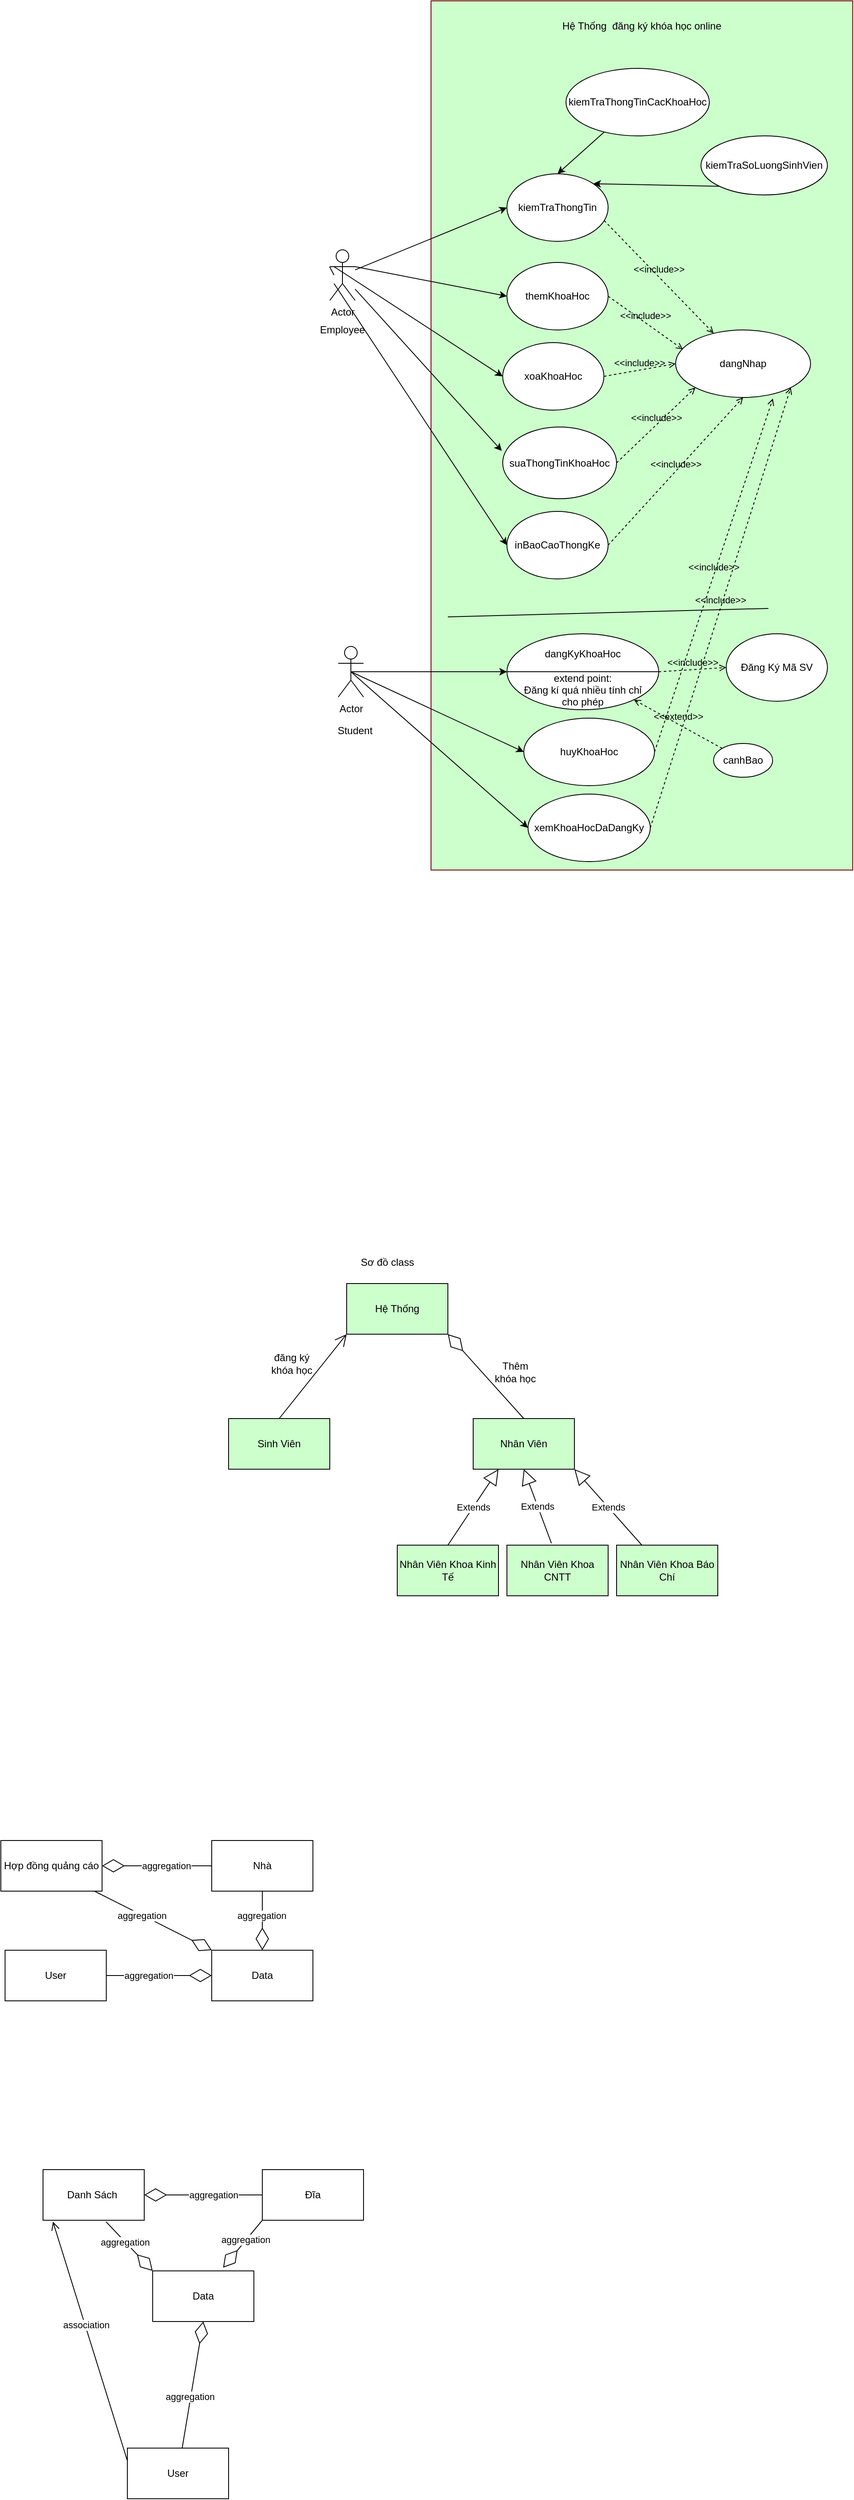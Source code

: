 <mxfile version="16.5.1" type="device"><diagram id="lB1h-7lxpASH3OdDRsPz" name="Page-1"><mxGraphModel dx="1212" dy="1742" grid="1" gridSize="10" guides="1" tooltips="1" connect="1" arrows="1" fold="1" page="1" pageScale="1" pageWidth="850" pageHeight="1100" math="0" shadow="0"><root><mxCell id="0"/><mxCell id="1" parent="0"/><mxCell id="tVhqEvvE7kMgc86qGGUo-36" value="" style="rounded=0;whiteSpace=wrap;html=1;fillColor=#CCFFCC;strokeColor=#6F0000;fontColor=#ffffff;" parent="1" vertex="1"><mxGeometry x="870" y="-580" width="500" height="1030" as="geometry"/></mxCell><mxCell id="pz9MaHcPiONFDGKfk24B-2" value="Actor" style="shape=umlActor;verticalLabelPosition=bottom;verticalAlign=top;html=1;outlineConnect=0;" parent="1" vertex="1"><mxGeometry x="760" y="185" width="30" height="60" as="geometry"/></mxCell><mxCell id="pz9MaHcPiONFDGKfk24B-7" value="Employee" style="text;html=1;strokeColor=none;fillColor=none;align=center;verticalAlign=middle;whiteSpace=wrap;rounded=0;" parent="1" vertex="1"><mxGeometry x="735" y="-205" width="60" height="30" as="geometry"/></mxCell><mxCell id="pz9MaHcPiONFDGKfk24B-8" value="Student" style="text;html=1;strokeColor=none;fillColor=none;align=center;verticalAlign=middle;whiteSpace=wrap;rounded=0;" parent="1" vertex="1"><mxGeometry x="750" y="270" width="60" height="30" as="geometry"/></mxCell><mxCell id="pz9MaHcPiONFDGKfk24B-9" value="kiemTraThongTin" style="ellipse;whiteSpace=wrap;html=1;" parent="1" vertex="1"><mxGeometry x="960" y="-375" width="120" height="80" as="geometry"/></mxCell><mxCell id="pz9MaHcPiONFDGKfk24B-12" value="xoaKhoaHoc" style="ellipse;whiteSpace=wrap;html=1;" parent="1" vertex="1"><mxGeometry x="955" y="-175" width="120" height="80" as="geometry"/></mxCell><mxCell id="pz9MaHcPiONFDGKfk24B-21" value="inBaoCaoThongKe" style="ellipse;whiteSpace=wrap;html=1;" parent="1" vertex="1"><mxGeometry x="960" y="25" width="120" height="80" as="geometry"/></mxCell><mxCell id="pz9MaHcPiONFDGKfk24B-23" value="suaThongTinKhoaHoc" style="ellipse;whiteSpace=wrap;html=1;" parent="1" vertex="1"><mxGeometry x="955" y="-75" width="135" height="85" as="geometry"/></mxCell><mxCell id="tVhqEvvE7kMgc86qGGUo-2" value="" style="endArrow=classic;html=1;rounded=0;entryX=0;entryY=0.5;entryDx=0;entryDy=0;" parent="1" source="pz9MaHcPiONFDGKfk24B-4" target="pz9MaHcPiONFDGKfk24B-9" edge="1"><mxGeometry width="50" height="50" relative="1" as="geometry"><mxPoint x="925" y="-75" as="sourcePoint"/><mxPoint x="975" y="-125" as="targetPoint"/></mxGeometry></mxCell><mxCell id="tVhqEvvE7kMgc86qGGUo-3" value="" style="endArrow=classic;html=1;rounded=0;entryX=0;entryY=0.5;entryDx=0;entryDy=0;exitX=1;exitY=0.333;exitDx=0;exitDy=0;exitPerimeter=0;" parent="1" source="pz9MaHcPiONFDGKfk24B-4" target="tVhqEvvE7kMgc86qGGUo-79" edge="1"><mxGeometry width="50" height="50" relative="1" as="geometry"><mxPoint x="760" y="-250.455" as="sourcePoint"/><mxPoint x="944.72" y="-249.8" as="targetPoint"/></mxGeometry></mxCell><mxCell id="tVhqEvvE7kMgc86qGGUo-4" value="" style="endArrow=classic;html=1;rounded=0;entryX=0;entryY=0.5;entryDx=0;entryDy=0;" parent="1" target="pz9MaHcPiONFDGKfk24B-12" edge="1"><mxGeometry width="50" height="50" relative="1" as="geometry"><mxPoint x="755" y="-265" as="sourcePoint"/><mxPoint x="975" y="-315.0" as="targetPoint"/></mxGeometry></mxCell><mxCell id="tVhqEvvE7kMgc86qGGUo-6" value="" style="endArrow=classic;html=1;rounded=0;entryX=-0.008;entryY=0.333;entryDx=0;entryDy=0;entryPerimeter=0;startArrow=none;" parent="1" source="pz9MaHcPiONFDGKfk24B-4" target="pz9MaHcPiONFDGKfk24B-23" edge="1"><mxGeometry width="50" height="50" relative="1" as="geometry"><mxPoint x="755" y="-255" as="sourcePoint"/><mxPoint x="995" y="-55" as="targetPoint"/></mxGeometry></mxCell><mxCell id="tVhqEvvE7kMgc86qGGUo-7" value="" style="endArrow=classic;html=1;rounded=0;entryX=0;entryY=0.5;entryDx=0;entryDy=0;" parent="1" target="pz9MaHcPiONFDGKfk24B-21" edge="1"><mxGeometry width="50" height="50" relative="1" as="geometry"><mxPoint x="755" y="-245" as="sourcePoint"/><mxPoint x="845" y="55" as="targetPoint"/></mxGeometry></mxCell><mxCell id="tVhqEvvE7kMgc86qGGUo-21" value="canhBao" style="ellipse;whiteSpace=wrap;html=1;" parent="1" vertex="1"><mxGeometry x="1205" y="300" width="70" height="40" as="geometry"/></mxCell><mxCell id="tVhqEvvE7kMgc86qGGUo-22" value="&amp;lt;&amp;lt;extend&amp;gt;&amp;gt;" style="html=1;verticalAlign=bottom;labelBackgroundColor=none;endArrow=open;endFill=0;dashed=1;rounded=0;exitX=0;exitY=0;exitDx=0;exitDy=0;" parent="1" source="tVhqEvvE7kMgc86qGGUo-21" target="tVhqEvvE7kMgc86qGGUo-78" edge="1"><mxGeometry width="160" relative="1" as="geometry"><mxPoint x="1105" y="-100" as="sourcePoint"/><mxPoint x="1104.14" y="-176.66" as="targetPoint"/></mxGeometry></mxCell><mxCell id="tVhqEvvE7kMgc86qGGUo-31" value="kiemTraThongTinCacKhoaHoc" style="ellipse;whiteSpace=wrap;html=1;" parent="1" vertex="1"><mxGeometry x="1030" y="-500" width="170" height="80" as="geometry"/></mxCell><mxCell id="tVhqEvvE7kMgc86qGGUo-32" value="" style="endArrow=classic;html=1;rounded=0;entryX=0.5;entryY=0;entryDx=0;entryDy=0;" parent="1" source="tVhqEvvE7kMgc86qGGUo-31" target="pz9MaHcPiONFDGKfk24B-9" edge="1"><mxGeometry width="50" height="50" relative="1" as="geometry"><mxPoint x="1065" y="-295" as="sourcePoint"/><mxPoint x="1115" y="-345" as="targetPoint"/></mxGeometry></mxCell><mxCell id="tVhqEvvE7kMgc86qGGUo-33" value="kiemTraSoLuongSinhVien" style="ellipse;whiteSpace=wrap;html=1;" parent="1" vertex="1"><mxGeometry x="1190" y="-420" width="150" height="70" as="geometry"/></mxCell><mxCell id="tVhqEvvE7kMgc86qGGUo-34" value="" style="endArrow=classic;html=1;rounded=0;exitX=0;exitY=1;exitDx=0;exitDy=0;entryX=1;entryY=0;entryDx=0;entryDy=0;" parent="1" source="tVhqEvvE7kMgc86qGGUo-33" target="pz9MaHcPiONFDGKfk24B-9" edge="1"><mxGeometry width="50" height="50" relative="1" as="geometry"><mxPoint x="1065" y="-285" as="sourcePoint"/><mxPoint x="1115" y="-335" as="targetPoint"/></mxGeometry></mxCell><mxCell id="tVhqEvvE7kMgc86qGGUo-40" value="Hệ Thống&amp;nbsp; đăng ký khóa học online" style="text;html=1;strokeColor=none;fillColor=none;align=center;verticalAlign=middle;whiteSpace=wrap;rounded=0;" parent="1" vertex="1"><mxGeometry x="1010" y="-565" width="220" height="30" as="geometry"/></mxCell><mxCell id="tVhqEvvE7kMgc86qGGUo-66" style="edgeStyle=orthogonalEdgeStyle;rounded=0;orthogonalLoop=1;jettySize=auto;html=1;exitX=0.5;exitY=1;exitDx=0;exitDy=0;" parent="1" edge="1"><mxGeometry relative="1" as="geometry"><mxPoint x="1085" y="460" as="sourcePoint"/><mxPoint x="1085" y="460" as="targetPoint"/></mxGeometry></mxCell><mxCell id="tVhqEvvE7kMgc86qGGUo-68" value="huyKhoaHoc" style="ellipse;whiteSpace=wrap;html=1;" parent="1" vertex="1"><mxGeometry x="980" y="270" width="155" height="80" as="geometry"/></mxCell><mxCell id="tVhqEvvE7kMgc86qGGUo-78" value="&lt;span&gt;&lt;br&gt;&lt;/span&gt;dangKyKhoaHoc&lt;br&gt;&lt;br&gt;&lt;span&gt;extend point:&lt;/span&gt;&lt;br&gt;&lt;span&gt;Đăng kí quá nhiều tính chỉ&lt;br&gt;cho phép&lt;br&gt;&lt;/span&gt;" style="shape=lineEllipse;perimeter=ellipsePerimeter;whiteSpace=wrap;html=1;backgroundOutline=1;" parent="1" vertex="1"><mxGeometry x="960" y="170" width="180" height="90" as="geometry"/></mxCell><mxCell id="tVhqEvvE7kMgc86qGGUo-79" value="themKhoaHoc" style="ellipse;whiteSpace=wrap;html=1;" parent="1" vertex="1"><mxGeometry x="960" y="-270" width="120" height="80" as="geometry"/></mxCell><mxCell id="tVhqEvvE7kMgc86qGGUo-81" value="" style="endArrow=none;html=1;rounded=0;" parent="1" edge="1"><mxGeometry width="50" height="50" relative="1" as="geometry"><mxPoint x="890" y="150" as="sourcePoint"/><mxPoint x="1270" y="140" as="targetPoint"/></mxGeometry></mxCell><mxCell id="_JqN_RBT8FjLGJyVjGAs-5" value="dangNhap" style="ellipse;whiteSpace=wrap;html=1;" parent="1" vertex="1"><mxGeometry x="1160" y="-190" width="160" height="80" as="geometry"/></mxCell><mxCell id="_JqN_RBT8FjLGJyVjGAs-8" value="xemKhoaHocDaDangKy" style="ellipse;whiteSpace=wrap;html=1;" parent="1" vertex="1"><mxGeometry x="985" y="360" width="145" height="80" as="geometry"/></mxCell><mxCell id="_JqN_RBT8FjLGJyVjGAs-11" value="&amp;lt;&amp;lt;include&amp;gt;&amp;gt;" style="html=1;verticalAlign=bottom;labelBackgroundColor=none;endArrow=open;endFill=0;dashed=1;rounded=0;exitX=0.961;exitY=0.692;exitDx=0;exitDy=0;exitPerimeter=0;" parent="1" source="pz9MaHcPiONFDGKfk24B-9" target="_JqN_RBT8FjLGJyVjGAs-5" edge="1"><mxGeometry width="160" relative="1" as="geometry"><mxPoint x="910" y="-40" as="sourcePoint"/><mxPoint x="1070" y="-40" as="targetPoint"/></mxGeometry></mxCell><mxCell id="_JqN_RBT8FjLGJyVjGAs-12" value="&amp;lt;&amp;lt;include&amp;gt;&amp;gt;" style="html=1;verticalAlign=bottom;labelBackgroundColor=none;endArrow=open;endFill=0;dashed=1;rounded=0;exitX=1;exitY=0.5;exitDx=0;exitDy=0;entryX=0.054;entryY=0.288;entryDx=0;entryDy=0;entryPerimeter=0;" parent="1" source="tVhqEvvE7kMgc86qGGUo-79" target="_JqN_RBT8FjLGJyVjGAs-5" edge="1"><mxGeometry width="160" relative="1" as="geometry"><mxPoint x="1085.32" y="-309.64" as="sourcePoint"/><mxPoint x="1215.155" y="-176.006" as="targetPoint"/></mxGeometry></mxCell><mxCell id="_JqN_RBT8FjLGJyVjGAs-13" value="&amp;lt;&amp;lt;include&amp;gt;&amp;gt;" style="html=1;verticalAlign=bottom;labelBackgroundColor=none;endArrow=open;endFill=0;dashed=1;rounded=0;exitX=1;exitY=0.5;exitDx=0;exitDy=0;entryX=0;entryY=0.5;entryDx=0;entryDy=0;" parent="1" source="pz9MaHcPiONFDGKfk24B-12" target="_JqN_RBT8FjLGJyVjGAs-5" edge="1"><mxGeometry width="160" relative="1" as="geometry"><mxPoint x="1095.32" y="-299.64" as="sourcePoint"/><mxPoint x="1225.155" y="-166.006" as="targetPoint"/></mxGeometry></mxCell><mxCell id="_JqN_RBT8FjLGJyVjGAs-14" value="&amp;lt;&amp;lt;include&amp;gt;&amp;gt;" style="html=1;verticalAlign=bottom;labelBackgroundColor=none;endArrow=open;endFill=0;dashed=1;rounded=0;exitX=1;exitY=0.5;exitDx=0;exitDy=0;entryX=0;entryY=1;entryDx=0;entryDy=0;" parent="1" source="pz9MaHcPiONFDGKfk24B-23" target="_JqN_RBT8FjLGJyVjGAs-5" edge="1"><mxGeometry width="160" relative="1" as="geometry"><mxPoint x="1105.32" y="-289.64" as="sourcePoint"/><mxPoint x="1235.155" y="-156.006" as="targetPoint"/></mxGeometry></mxCell><mxCell id="_JqN_RBT8FjLGJyVjGAs-15" value="&amp;lt;&amp;lt;include&amp;gt;&amp;gt;" style="html=1;verticalAlign=bottom;labelBackgroundColor=none;endArrow=open;endFill=0;dashed=1;rounded=0;exitX=1;exitY=0.5;exitDx=0;exitDy=0;entryX=0.5;entryY=1;entryDx=0;entryDy=0;" parent="1" source="pz9MaHcPiONFDGKfk24B-21" target="_JqN_RBT8FjLGJyVjGAs-5" edge="1"><mxGeometry width="160" relative="1" as="geometry"><mxPoint x="1115.32" y="-279.64" as="sourcePoint"/><mxPoint x="1245.155" y="-146.006" as="targetPoint"/></mxGeometry></mxCell><mxCell id="_JqN_RBT8FjLGJyVjGAs-17" value="&amp;lt;&amp;lt;include&amp;gt;&amp;gt;" style="html=1;verticalAlign=bottom;labelBackgroundColor=none;endArrow=open;endFill=0;dashed=1;rounded=0;exitX=1;exitY=0.5;exitDx=0;exitDy=0;entryX=0.721;entryY=1.016;entryDx=0;entryDy=0;entryPerimeter=0;" parent="1" source="tVhqEvvE7kMgc86qGGUo-68" target="_JqN_RBT8FjLGJyVjGAs-5" edge="1"><mxGeometry width="160" relative="1" as="geometry"><mxPoint x="910" y="140" as="sourcePoint"/><mxPoint x="1070" y="140" as="targetPoint"/></mxGeometry></mxCell><mxCell id="_JqN_RBT8FjLGJyVjGAs-19" value="" style="endArrow=classic;html=1;rounded=0;exitX=0.5;exitY=0.5;exitDx=0;exitDy=0;exitPerimeter=0;entryX=0;entryY=0.5;entryDx=0;entryDy=0;" parent="1" source="pz9MaHcPiONFDGKfk24B-2" target="tVhqEvvE7kMgc86qGGUo-78" edge="1"><mxGeometry width="50" height="50" relative="1" as="geometry"><mxPoint x="970" y="160" as="sourcePoint"/><mxPoint x="960" y="210" as="targetPoint"/></mxGeometry></mxCell><mxCell id="_JqN_RBT8FjLGJyVjGAs-20" value="" style="endArrow=classic;html=1;rounded=0;exitX=0.5;exitY=0.5;exitDx=0;exitDy=0;exitPerimeter=0;entryX=0;entryY=0.5;entryDx=0;entryDy=0;" parent="1" source="pz9MaHcPiONFDGKfk24B-2" target="tVhqEvvE7kMgc86qGGUo-68" edge="1"><mxGeometry width="50" height="50" relative="1" as="geometry"><mxPoint x="735" y="210" as="sourcePoint"/><mxPoint x="970.0" y="225" as="targetPoint"/></mxGeometry></mxCell><mxCell id="_JqN_RBT8FjLGJyVjGAs-21" value="" style="endArrow=classic;html=1;rounded=0;exitX=0.5;exitY=0.5;exitDx=0;exitDy=0;exitPerimeter=0;entryX=0;entryY=0.5;entryDx=0;entryDy=0;" parent="1" source="pz9MaHcPiONFDGKfk24B-2" target="_JqN_RBT8FjLGJyVjGAs-8" edge="1"><mxGeometry width="50" height="50" relative="1" as="geometry"><mxPoint x="745" y="220" as="sourcePoint"/><mxPoint x="980.0" y="235" as="targetPoint"/></mxGeometry></mxCell><mxCell id="_JqN_RBT8FjLGJyVjGAs-22" value="&amp;lt;&amp;lt;include&amp;gt;&amp;gt;" style="html=1;verticalAlign=bottom;labelBackgroundColor=none;endArrow=open;endFill=0;dashed=1;rounded=0;exitX=1;exitY=0.5;exitDx=0;exitDy=0;entryX=1;entryY=1;entryDx=0;entryDy=0;" parent="1" source="_JqN_RBT8FjLGJyVjGAs-8" target="_JqN_RBT8FjLGJyVjGAs-5" edge="1"><mxGeometry width="160" relative="1" as="geometry"><mxPoint x="1145.0" y="320" as="sourcePoint"/><mxPoint x="1285.36" y="-98.72" as="targetPoint"/></mxGeometry></mxCell><mxCell id="pz9MaHcPiONFDGKfk24B-4" value="Actor" style="shape=umlActor;verticalLabelPosition=bottom;verticalAlign=top;html=1;outlineConnect=0;" parent="1" vertex="1"><mxGeometry x="750" y="-285" width="30" height="60" as="geometry"/></mxCell><mxCell id="_JqN_RBT8FjLGJyVjGAs-23" value="" style="endArrow=none;html=1;rounded=0;entryX=-0.008;entryY=0.333;entryDx=0;entryDy=0;entryPerimeter=0;" parent="1" target="pz9MaHcPiONFDGKfk24B-4" edge="1"><mxGeometry width="50" height="50" relative="1" as="geometry"><mxPoint x="755" y="-255" as="sourcePoint"/><mxPoint x="953.92" y="-46.695" as="targetPoint"/></mxGeometry></mxCell><mxCell id="_JqN_RBT8FjLGJyVjGAs-24" value="Đăng Ký Mã SV" style="ellipse;whiteSpace=wrap;html=1;" parent="1" vertex="1"><mxGeometry x="1220" y="170" width="120" height="80" as="geometry"/></mxCell><mxCell id="_JqN_RBT8FjLGJyVjGAs-25" value="&amp;lt;&amp;lt;include&amp;gt;&amp;gt;" style="html=1;verticalAlign=bottom;labelBackgroundColor=none;endArrow=open;endFill=0;dashed=1;rounded=0;exitX=1;exitY=0.5;exitDx=0;exitDy=0;entryX=0;entryY=0.5;entryDx=0;entryDy=0;" parent="1" source="tVhqEvvE7kMgc86qGGUo-78" target="_JqN_RBT8FjLGJyVjGAs-24" edge="1"><mxGeometry width="160" relative="1" as="geometry"><mxPoint x="1085.32" y="-309.64" as="sourcePoint"/><mxPoint x="1215.155" y="-176.006" as="targetPoint"/></mxGeometry></mxCell><mxCell id="dJzeNzCJfTSAIIHBgPwn-1" value="Sinh Viên" style="rounded=0;whiteSpace=wrap;html=1;fillColor=#CCFFCC;" parent="1" vertex="1"><mxGeometry x="630" y="1100" width="120" height="60" as="geometry"/></mxCell><mxCell id="dJzeNzCJfTSAIIHBgPwn-2" value="Sơ đồ class&amp;nbsp;" style="text;html=1;strokeColor=none;fillColor=none;align=center;verticalAlign=middle;whiteSpace=wrap;rounded=0;" parent="1" vertex="1"><mxGeometry x="680" y="900" width="280" height="30" as="geometry"/></mxCell><mxCell id="dJzeNzCJfTSAIIHBgPwn-3" value="Nhân Viên" style="rounded=0;whiteSpace=wrap;html=1;fillColor=#CCFFCC;" parent="1" vertex="1"><mxGeometry x="920" y="1100" width="120" height="60" as="geometry"/></mxCell><mxCell id="dJzeNzCJfTSAIIHBgPwn-4" value="Hệ Thống" style="rounded=0;whiteSpace=wrap;html=1;fillColor=#CCFFCC;" parent="1" vertex="1"><mxGeometry x="770" y="940" width="120" height="60" as="geometry"/></mxCell><mxCell id="dJzeNzCJfTSAIIHBgPwn-9" value="đăng ký khóa học" style="text;html=1;strokeColor=none;fillColor=none;align=center;verticalAlign=middle;whiteSpace=wrap;rounded=0;" parent="1" vertex="1"><mxGeometry x="675" y="1020" width="60" height="30" as="geometry"/></mxCell><mxCell id="dJzeNzCJfTSAIIHBgPwn-12" value="" style="endArrow=diamondThin;endFill=0;endSize=24;html=1;rounded=0;entryX=1;entryY=1;entryDx=0;entryDy=0;exitX=0.5;exitY=0;exitDx=0;exitDy=0;" parent="1" source="dJzeNzCJfTSAIIHBgPwn-3" target="dJzeNzCJfTSAIIHBgPwn-4" edge="1"><mxGeometry width="160" relative="1" as="geometry"><mxPoint x="810" y="1040" as="sourcePoint"/><mxPoint x="970" y="1040" as="targetPoint"/></mxGeometry></mxCell><mxCell id="dJzeNzCJfTSAIIHBgPwn-13" value="" style="endArrow=open;endFill=1;endSize=12;html=1;rounded=0;exitX=0.5;exitY=0;exitDx=0;exitDy=0;entryX=0;entryY=1;entryDx=0;entryDy=0;" parent="1" source="dJzeNzCJfTSAIIHBgPwn-1" target="dJzeNzCJfTSAIIHBgPwn-4" edge="1"><mxGeometry width="160" relative="1" as="geometry"><mxPoint x="940" y="990" as="sourcePoint"/><mxPoint x="1100" y="990" as="targetPoint"/></mxGeometry></mxCell><mxCell id="dJzeNzCJfTSAIIHBgPwn-15" value="Extends" style="endArrow=block;endSize=16;endFill=0;html=1;rounded=0;entryX=0.25;entryY=1;entryDx=0;entryDy=0;" parent="1" target="dJzeNzCJfTSAIIHBgPwn-3" edge="1"><mxGeometry width="160" relative="1" as="geometry"><mxPoint x="890" y="1250" as="sourcePoint"/><mxPoint x="990" y="990" as="targetPoint"/></mxGeometry></mxCell><mxCell id="dJzeNzCJfTSAIIHBgPwn-16" value="Nhân Viên Khoa Kinh Tế" style="rounded=0;whiteSpace=wrap;html=1;fillColor=#CCFFCC;" parent="1" vertex="1"><mxGeometry x="830" y="1250" width="120" height="60" as="geometry"/></mxCell><mxCell id="dJzeNzCJfTSAIIHBgPwn-17" value="Nhân Viên Khoa CNTT" style="rounded=0;whiteSpace=wrap;html=1;fillColor=#CCFFCC;" parent="1" vertex="1"><mxGeometry x="960" y="1250" width="120" height="60" as="geometry"/></mxCell><mxCell id="dJzeNzCJfTSAIIHBgPwn-18" value="Extends" style="endArrow=block;endSize=16;endFill=0;html=1;rounded=0;entryX=0.5;entryY=1;entryDx=0;entryDy=0;exitX=0.44;exitY=-0.036;exitDx=0;exitDy=0;exitPerimeter=0;" parent="1" source="dJzeNzCJfTSAIIHBgPwn-17" target="dJzeNzCJfTSAIIHBgPwn-3" edge="1"><mxGeometry width="160" relative="1" as="geometry"><mxPoint x="900" y="1260" as="sourcePoint"/><mxPoint x="930" y="1160" as="targetPoint"/></mxGeometry></mxCell><mxCell id="dJzeNzCJfTSAIIHBgPwn-19" value="Nhân Viên Khoa Báo Chí" style="rounded=0;whiteSpace=wrap;html=1;fillColor=#CCFFCC;" parent="1" vertex="1"><mxGeometry x="1090" y="1250" width="120" height="60" as="geometry"/></mxCell><mxCell id="dJzeNzCJfTSAIIHBgPwn-20" value="Extends" style="endArrow=block;endSize=16;endFill=0;html=1;rounded=0;entryX=1;entryY=1;entryDx=0;entryDy=0;exitX=0.25;exitY=0;exitDx=0;exitDy=0;" parent="1" source="dJzeNzCJfTSAIIHBgPwn-19" target="dJzeNzCJfTSAIIHBgPwn-3" edge="1"><mxGeometry width="160" relative="1" as="geometry"><mxPoint x="1032.8" y="1257.84" as="sourcePoint"/><mxPoint x="960" y="1160" as="targetPoint"/></mxGeometry></mxCell><mxCell id="dJzeNzCJfTSAIIHBgPwn-21" value="Thêm khóa học" style="text;html=1;strokeColor=none;fillColor=none;align=center;verticalAlign=middle;whiteSpace=wrap;rounded=0;" parent="1" vertex="1"><mxGeometry x="940" y="1030" width="60" height="30" as="geometry"/></mxCell><mxCell id="P9HXPviMTmIrFqVovQ6l-1" value="Data" style="rounded=0;whiteSpace=wrap;html=1;" vertex="1" parent="1"><mxGeometry x="610" y="1730" width="120" height="60" as="geometry"/></mxCell><mxCell id="P9HXPviMTmIrFqVovQ6l-3" value="Nhà" style="rounded=0;whiteSpace=wrap;html=1;" vertex="1" parent="1"><mxGeometry x="610" y="1600" width="120" height="60" as="geometry"/></mxCell><mxCell id="P9HXPviMTmIrFqVovQ6l-10" value="Hợp đồng quảng cáo" style="rounded=0;whiteSpace=wrap;html=1;" vertex="1" parent="1"><mxGeometry x="360" y="1600" width="120" height="60" as="geometry"/></mxCell><mxCell id="P9HXPviMTmIrFqVovQ6l-11" value="" style="endArrow=diamondThin;endFill=0;endSize=24;html=1;rounded=0;entryX=1;entryY=0.5;entryDx=0;entryDy=0;exitX=0;exitY=0.5;exitDx=0;exitDy=0;" edge="1" parent="1" source="P9HXPviMTmIrFqVovQ6l-3" target="P9HXPviMTmIrFqVovQ6l-10"><mxGeometry width="160" relative="1" as="geometry"><mxPoint x="700" y="1660" as="sourcePoint"/><mxPoint x="860" y="1660" as="targetPoint"/></mxGeometry></mxCell><mxCell id="P9HXPviMTmIrFqVovQ6l-12" value="aggregation" style="edgeLabel;html=1;align=center;verticalAlign=middle;resizable=0;points=[];" vertex="1" connectable="0" parent="P9HXPviMTmIrFqVovQ6l-11"><mxGeometry x="-0.183" relative="1" as="geometry"><mxPoint x="-1" as="offset"/></mxGeometry></mxCell><mxCell id="P9HXPviMTmIrFqVovQ6l-15" value="User" style="rounded=0;whiteSpace=wrap;html=1;" vertex="1" parent="1"><mxGeometry x="365" y="1730" width="120" height="60" as="geometry"/></mxCell><mxCell id="P9HXPviMTmIrFqVovQ6l-16" value="" style="endArrow=diamondThin;endFill=0;endSize=24;html=1;rounded=0;entryX=0.5;entryY=0;entryDx=0;entryDy=0;exitX=0.5;exitY=1;exitDx=0;exitDy=0;" edge="1" parent="1" source="P9HXPviMTmIrFqVovQ6l-3" target="P9HXPviMTmIrFqVovQ6l-1"><mxGeometry width="160" relative="1" as="geometry"><mxPoint x="620" y="1640" as="sourcePoint"/><mxPoint x="510" y="1640" as="targetPoint"/></mxGeometry></mxCell><mxCell id="P9HXPviMTmIrFqVovQ6l-17" value="aggregation" style="edgeLabel;html=1;align=center;verticalAlign=middle;resizable=0;points=[];" vertex="1" connectable="0" parent="P9HXPviMTmIrFqVovQ6l-16"><mxGeometry x="-0.183" relative="1" as="geometry"><mxPoint x="-1" as="offset"/></mxGeometry></mxCell><mxCell id="P9HXPviMTmIrFqVovQ6l-19" value="" style="endArrow=diamondThin;endFill=0;endSize=24;html=1;rounded=0;entryX=0;entryY=0.5;entryDx=0;entryDy=0;exitX=1;exitY=0.5;exitDx=0;exitDy=0;" edge="1" parent="1" source="P9HXPviMTmIrFqVovQ6l-15" target="P9HXPviMTmIrFqVovQ6l-1"><mxGeometry width="160" relative="1" as="geometry"><mxPoint x="620" y="1640" as="sourcePoint"/><mxPoint x="510" y="1640" as="targetPoint"/></mxGeometry></mxCell><mxCell id="P9HXPviMTmIrFqVovQ6l-20" value="aggregation" style="edgeLabel;html=1;align=center;verticalAlign=middle;resizable=0;points=[];" vertex="1" connectable="0" parent="P9HXPviMTmIrFqVovQ6l-19"><mxGeometry x="-0.183" relative="1" as="geometry"><mxPoint x="-1" as="offset"/></mxGeometry></mxCell><mxCell id="P9HXPviMTmIrFqVovQ6l-22" value="" style="endArrow=diamondThin;endFill=0;endSize=24;html=1;rounded=0;entryX=0;entryY=0;entryDx=0;entryDy=0;exitX=0.922;exitY=0.998;exitDx=0;exitDy=0;exitPerimeter=0;" edge="1" parent="1" source="P9HXPviMTmIrFqVovQ6l-10" target="P9HXPviMTmIrFqVovQ6l-1"><mxGeometry width="160" relative="1" as="geometry"><mxPoint x="495" y="1770" as="sourcePoint"/><mxPoint x="620" y="1770" as="targetPoint"/></mxGeometry></mxCell><mxCell id="P9HXPviMTmIrFqVovQ6l-23" value="aggregation" style="edgeLabel;html=1;align=center;verticalAlign=middle;resizable=0;points=[];" vertex="1" connectable="0" parent="P9HXPviMTmIrFqVovQ6l-22"><mxGeometry x="-0.183" relative="1" as="geometry"><mxPoint x="-1" as="offset"/></mxGeometry></mxCell><mxCell id="P9HXPviMTmIrFqVovQ6l-24" value="Đĩa" style="rounded=0;whiteSpace=wrap;html=1;" vertex="1" parent="1"><mxGeometry x="670" y="1990" width="120" height="60" as="geometry"/></mxCell><mxCell id="P9HXPviMTmIrFqVovQ6l-25" value="Data" style="rounded=0;whiteSpace=wrap;html=1;" vertex="1" parent="1"><mxGeometry x="540" y="2110" width="120" height="60" as="geometry"/></mxCell><mxCell id="P9HXPviMTmIrFqVovQ6l-26" value="User" style="rounded=0;whiteSpace=wrap;html=1;" vertex="1" parent="1"><mxGeometry x="510" y="2320" width="120" height="60" as="geometry"/></mxCell><mxCell id="P9HXPviMTmIrFqVovQ6l-27" value="" style="endArrow=diamondThin;endFill=0;endSize=24;html=1;rounded=0;entryX=0.5;entryY=1;entryDx=0;entryDy=0;" edge="1" parent="1" source="P9HXPviMTmIrFqVovQ6l-26" target="P9HXPviMTmIrFqVovQ6l-25"><mxGeometry width="160" relative="1" as="geometry"><mxPoint x="600" y="2100" as="sourcePoint"/><mxPoint x="620" y="1770" as="targetPoint"/></mxGeometry></mxCell><mxCell id="P9HXPviMTmIrFqVovQ6l-28" value="aggregation" style="edgeLabel;html=1;align=center;verticalAlign=middle;resizable=0;points=[];" vertex="1" connectable="0" parent="P9HXPviMTmIrFqVovQ6l-27"><mxGeometry x="-0.183" relative="1" as="geometry"><mxPoint x="-1" as="offset"/></mxGeometry></mxCell><mxCell id="P9HXPviMTmIrFqVovQ6l-32" value="Danh Sách&amp;nbsp;" style="rounded=0;whiteSpace=wrap;html=1;" vertex="1" parent="1"><mxGeometry x="410" y="1990" width="120" height="60" as="geometry"/></mxCell><mxCell id="P9HXPviMTmIrFqVovQ6l-33" value="" style="endArrow=diamondThin;endFill=0;endSize=24;html=1;rounded=0;entryX=0.696;entryY=-0.064;entryDx=0;entryDy=0;entryPerimeter=0;exitX=0;exitY=1;exitDx=0;exitDy=0;" edge="1" parent="1" source="P9HXPviMTmIrFqVovQ6l-24" target="P9HXPviMTmIrFqVovQ6l-25"><mxGeometry width="160" relative="1" as="geometry"><mxPoint x="620" y="2280" as="sourcePoint"/><mxPoint x="620" y="2170" as="targetPoint"/></mxGeometry></mxCell><mxCell id="P9HXPviMTmIrFqVovQ6l-34" value="aggregation" style="edgeLabel;html=1;align=center;verticalAlign=middle;resizable=0;points=[];" vertex="1" connectable="0" parent="P9HXPviMTmIrFqVovQ6l-33"><mxGeometry x="-0.183" relative="1" as="geometry"><mxPoint x="-1" as="offset"/></mxGeometry></mxCell><mxCell id="P9HXPviMTmIrFqVovQ6l-35" value="" style="endArrow=diamondThin;endFill=0;endSize=24;html=1;rounded=0;entryX=0;entryY=0;entryDx=0;entryDy=0;exitX=0.622;exitY=1.028;exitDx=0;exitDy=0;exitPerimeter=0;" edge="1" parent="1" source="P9HXPviMTmIrFqVovQ6l-32" target="P9HXPviMTmIrFqVovQ6l-25"><mxGeometry width="160" relative="1" as="geometry"><mxPoint x="690" y="2060" as="sourcePoint"/><mxPoint x="633.52" y="2116.16" as="targetPoint"/></mxGeometry></mxCell><mxCell id="P9HXPviMTmIrFqVovQ6l-36" value="aggregation" style="edgeLabel;html=1;align=center;verticalAlign=middle;resizable=0;points=[];" vertex="1" connectable="0" parent="P9HXPviMTmIrFqVovQ6l-35"><mxGeometry x="-0.183" relative="1" as="geometry"><mxPoint x="-1" as="offset"/></mxGeometry></mxCell><mxCell id="P9HXPviMTmIrFqVovQ6l-47" value="" style="endArrow=open;startArrow=none;endFill=0;startFill=0;endSize=8;html=1;verticalAlign=bottom;labelBackgroundColor=none;strokeWidth=1;rounded=0;exitX=0;exitY=0.25;exitDx=0;exitDy=0;entryX=0.098;entryY=1.028;entryDx=0;entryDy=0;entryPerimeter=0;" edge="1" parent="1" source="P9HXPviMTmIrFqVovQ6l-26" target="P9HXPviMTmIrFqVovQ6l-32"><mxGeometry width="160" relative="1" as="geometry"><mxPoint x="670" y="1910" as="sourcePoint"/><mxPoint x="830" y="1910" as="targetPoint"/></mxGeometry></mxCell><mxCell id="P9HXPviMTmIrFqVovQ6l-48" value="association" style="edgeLabel;html=1;align=center;verticalAlign=middle;resizable=0;points=[];" vertex="1" connectable="0" parent="P9HXPviMTmIrFqVovQ6l-47"><mxGeometry x="0.134" y="-1" relative="1" as="geometry"><mxPoint as="offset"/></mxGeometry></mxCell><mxCell id="P9HXPviMTmIrFqVovQ6l-49" value="" style="endArrow=diamondThin;endFill=0;endSize=24;html=1;rounded=0;entryX=1;entryY=0.5;entryDx=0;entryDy=0;exitX=0;exitY=0.5;exitDx=0;exitDy=0;" edge="1" parent="1" source="P9HXPviMTmIrFqVovQ6l-24" target="P9HXPviMTmIrFqVovQ6l-32"><mxGeometry width="160" relative="1" as="geometry"><mxPoint x="680" y="2060" as="sourcePoint"/><mxPoint x="633.52" y="2116.16" as="targetPoint"/></mxGeometry></mxCell><mxCell id="P9HXPviMTmIrFqVovQ6l-50" value="aggregation" style="edgeLabel;html=1;align=center;verticalAlign=middle;resizable=0;points=[];" vertex="1" connectable="0" parent="P9HXPviMTmIrFqVovQ6l-49"><mxGeometry x="-0.183" relative="1" as="geometry"><mxPoint x="-1" as="offset"/></mxGeometry></mxCell></root></mxGraphModel></diagram></mxfile>